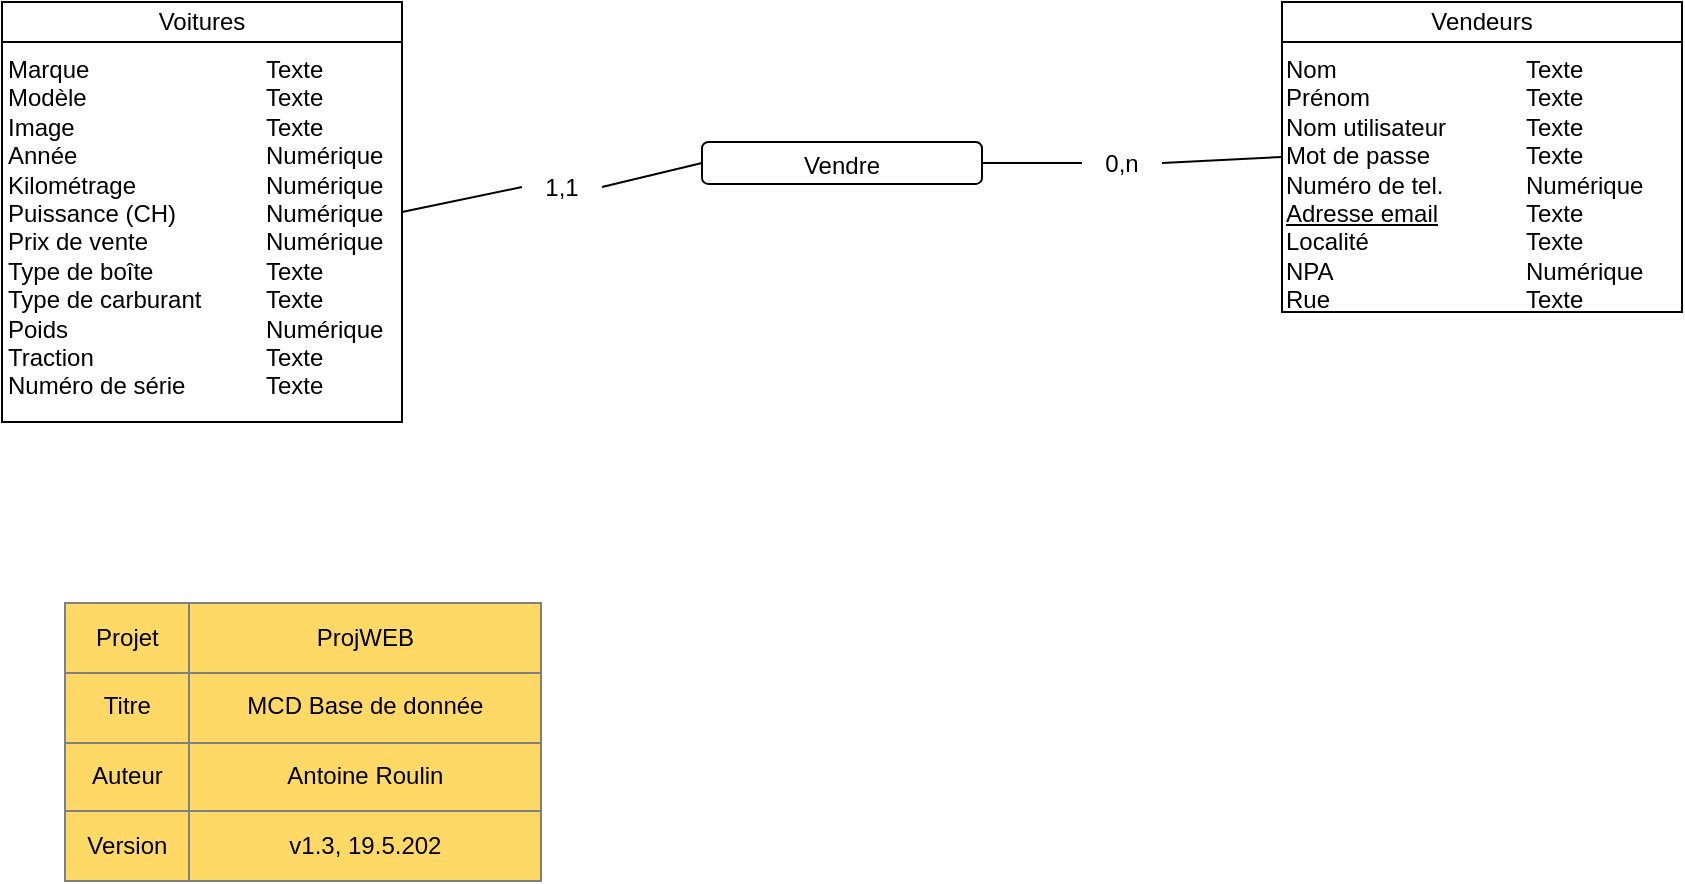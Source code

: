 <mxfile version="14.6.13" type="device"><diagram id="GxyxlznmTocM9lX4iMIi" name="Page-1"><mxGraphModel dx="1038" dy="548" grid="1" gridSize="10" guides="1" tooltips="1" connect="1" arrows="1" fold="1" page="1" pageScale="1" pageWidth="827" pageHeight="1169" math="0" shadow="0"><root><mxCell id="0"/><mxCell id="1" parent="0"/><mxCell id="B-X4R5AWPxMzXD-QTe5f-1" value="&lt;div style=&quot;box-sizing: border-box ; width: 100% ; padding: 2px&quot;&gt;&lt;br&gt;&lt;/div&gt;" style="verticalAlign=top;align=center;overflow=fill;html=1;rounded=0;shadow=0;comic=0;labelBackgroundColor=none;strokeColor=#000000;strokeWidth=1;fillColor=#ffffff;fontFamily=Verdana;fontSize=12;fontColor=#000000;" parent="1" vertex="1"><mxGeometry x="280" y="40" width="200" height="210" as="geometry"/></mxCell><mxCell id="B-X4R5AWPxMzXD-QTe5f-2" value="Voitures" style="rounded=0;whiteSpace=wrap;html=1;" parent="1" vertex="1"><mxGeometry x="280" y="40" width="200" height="20" as="geometry"/></mxCell><mxCell id="B-X4R5AWPxMzXD-QTe5f-3" value="Marque&lt;br&gt;Modèle&lt;br&gt;Image&lt;br&gt;Année&lt;br&gt;Kilométrage&lt;br&gt;Puissance (CH)&lt;br&gt;Prix de vente&lt;br&gt;Type de boîte&lt;br&gt;Type de carburant&lt;br&gt;Poids&lt;br&gt;Traction&lt;br&gt;Numéro de série" style="text;html=1;strokeColor=none;fillColor=none;align=left;verticalAlign=top;whiteSpace=wrap;rounded=0;" parent="1" vertex="1"><mxGeometry x="281" y="60" width="110" height="180" as="geometry"/></mxCell><mxCell id="B-X4R5AWPxMzXD-QTe5f-4" value="Texte&lt;br&gt;Texte&lt;br&gt;Texte&lt;br&gt;Numérique&lt;br&gt;Numérique&lt;br&gt;Numérique&lt;br&gt;Numérique&lt;br&gt;Texte&lt;br&gt;Texte&lt;br&gt;Numérique&lt;br&gt;Texte&lt;br&gt;Texte" style="text;html=1;strokeColor=none;fillColor=none;align=left;verticalAlign=top;whiteSpace=wrap;rounded=0;" parent="1" vertex="1"><mxGeometry x="410" y="60" width="70" height="180" as="geometry"/></mxCell><mxCell id="B-X4R5AWPxMzXD-QTe5f-5" value="&lt;div style=&quot;box-sizing: border-box ; width: 100% ; padding: 2px&quot;&gt;&lt;br&gt;&lt;/div&gt;" style="verticalAlign=top;align=center;overflow=fill;html=1;rounded=0;shadow=0;comic=0;labelBackgroundColor=none;strokeColor=#000000;strokeWidth=1;fillColor=#ffffff;fontFamily=Verdana;fontSize=12;fontColor=#000000;" parent="1" vertex="1"><mxGeometry x="920" y="40" width="200" height="155" as="geometry"/></mxCell><mxCell id="B-X4R5AWPxMzXD-QTe5f-6" value="Vendeurs" style="rounded=0;whiteSpace=wrap;html=1;" parent="1" vertex="1"><mxGeometry x="920" y="40" width="200" height="20" as="geometry"/></mxCell><mxCell id="B-X4R5AWPxMzXD-QTe5f-7" value="Nom&lt;br&gt;Prénom&lt;br&gt;Nom utilisateur&lt;br&gt;Mot de passe&lt;br&gt;Numéro de tel.&lt;br&gt;&lt;u&gt;Adresse email&lt;/u&gt;&lt;br&gt;Localité&lt;br&gt;NPA&lt;br&gt;Rue" style="text;html=1;strokeColor=none;fillColor=none;align=left;verticalAlign=top;whiteSpace=wrap;rounded=0;" parent="1" vertex="1"><mxGeometry x="920" y="60" width="100" height="110" as="geometry"/></mxCell><mxCell id="B-X4R5AWPxMzXD-QTe5f-8" value="Texte&lt;br&gt;Texte&lt;br&gt;Texte&lt;br&gt;Texte&lt;br&gt;Numérique&lt;br&gt;Texte&lt;br&gt;Texte&lt;br&gt;Numérique&lt;br&gt;Texte" style="text;html=1;strokeColor=none;fillColor=none;align=left;verticalAlign=top;whiteSpace=wrap;rounded=0;" parent="1" vertex="1"><mxGeometry x="1040" y="60" width="80" height="110" as="geometry"/></mxCell><mxCell id="B-X4R5AWPxMzXD-QTe5f-9" value="" style="rounded=1;whiteSpace=wrap;html=1;" parent="1" vertex="1"><mxGeometry x="630" y="110" width="140" height="21" as="geometry"/></mxCell><mxCell id="B-X4R5AWPxMzXD-QTe5f-10" value="Vendre" style="text;html=1;strokeColor=none;fillColor=none;align=center;verticalAlign=middle;whiteSpace=wrap;rounded=0;" parent="1" vertex="1"><mxGeometry x="640" y="112" width="120" height="20" as="geometry"/></mxCell><mxCell id="B-X4R5AWPxMzXD-QTe5f-11" value="&lt;table border=&quot;1&quot; width=&quot;100%&quot; style=&quot;width: 100% ; height: 100% ; border-collapse: collapse&quot;&gt;&lt;tbody&gt;&lt;tr&gt;&lt;td align=&quot;center&quot;&gt;Projet&lt;/td&gt;&lt;td align=&quot;center&quot;&gt;ProjWEB&lt;/td&gt;&lt;/tr&gt;&lt;tr&gt;&lt;td align=&quot;center&quot;&gt;Titre&lt;/td&gt;&lt;td align=&quot;center&quot;&gt;MCD Base de donnée&lt;/td&gt;&lt;/tr&gt;&lt;tr&gt;&lt;td align=&quot;center&quot;&gt;Auteur&lt;/td&gt;&lt;td align=&quot;center&quot;&gt;Antoine Roulin&lt;/td&gt;&lt;/tr&gt;&lt;tr&gt;&lt;td style=&quot;text-align: center&quot;&gt;Version&lt;/td&gt;&lt;td style=&quot;text-align: center&quot;&gt;v1.3, 19.5.202&lt;/td&gt;&lt;/tr&gt;&lt;/tbody&gt;&lt;/table&gt;" style="text;html=1;overflow=fill;labelBackgroundColor=#FFD966;" parent="1" vertex="1"><mxGeometry x="311" y="340" width="239" height="140" as="geometry"/></mxCell><mxCell id="A4tUmaTfPm9jiRhfOiVk-1" value="" style="endArrow=none;html=1;exitX=1;exitY=0.5;exitDx=0;exitDy=0;entryX=0;entryY=0.5;entryDx=0;entryDy=0;startArrow=none;" parent="1" source="B-X4R5AWPxMzXD-QTe5f-12" target="B-X4R5AWPxMzXD-QTe5f-9" edge="1"><mxGeometry width="50" height="50" relative="1" as="geometry"><mxPoint x="630" y="240" as="sourcePoint"/><mxPoint x="700" y="170" as="targetPoint"/></mxGeometry></mxCell><mxCell id="B-X4R5AWPxMzXD-QTe5f-12" value="1,1" style="text;html=1;strokeColor=none;fillColor=none;align=center;verticalAlign=middle;whiteSpace=wrap;rounded=0;" parent="1" vertex="1"><mxGeometry x="540" y="120" width="40" height="25" as="geometry"/></mxCell><mxCell id="A4tUmaTfPm9jiRhfOiVk-3" value="" style="endArrow=none;html=1;exitX=1;exitY=0.5;exitDx=0;exitDy=0;entryX=0;entryY=0.5;entryDx=0;entryDy=0;" parent="1" source="B-X4R5AWPxMzXD-QTe5f-1" target="B-X4R5AWPxMzXD-QTe5f-12" edge="1"><mxGeometry width="50" height="50" relative="1" as="geometry"><mxPoint x="480" y="145" as="sourcePoint"/><mxPoint x="630" y="120.5" as="targetPoint"/></mxGeometry></mxCell><mxCell id="A4tUmaTfPm9jiRhfOiVk-4" value="" style="endArrow=none;html=1;exitX=1;exitY=0.5;exitDx=0;exitDy=0;entryX=0;entryY=0.5;entryDx=0;entryDy=0;startArrow=none;" parent="1" source="B-X4R5AWPxMzXD-QTe5f-15" target="B-X4R5AWPxMzXD-QTe5f-5" edge="1"><mxGeometry width="50" height="50" relative="1" as="geometry"><mxPoint x="670" y="270" as="sourcePoint"/><mxPoint x="720" y="220" as="targetPoint"/></mxGeometry></mxCell><mxCell id="B-X4R5AWPxMzXD-QTe5f-15" value="0,n" style="text;html=1;strokeColor=none;fillColor=none;align=center;verticalAlign=middle;whiteSpace=wrap;rounded=0;" parent="1" vertex="1"><mxGeometry x="820" y="108" width="40" height="25" as="geometry"/></mxCell><mxCell id="A4tUmaTfPm9jiRhfOiVk-5" value="" style="endArrow=none;html=1;exitX=1;exitY=0.5;exitDx=0;exitDy=0;entryX=0;entryY=0.5;entryDx=0;entryDy=0;" parent="1" source="B-X4R5AWPxMzXD-QTe5f-9" target="B-X4R5AWPxMzXD-QTe5f-15" edge="1"><mxGeometry width="50" height="50" relative="1" as="geometry"><mxPoint x="770" y="120.5" as="sourcePoint"/><mxPoint x="920" y="117.5" as="targetPoint"/></mxGeometry></mxCell></root></mxGraphModel></diagram></mxfile>